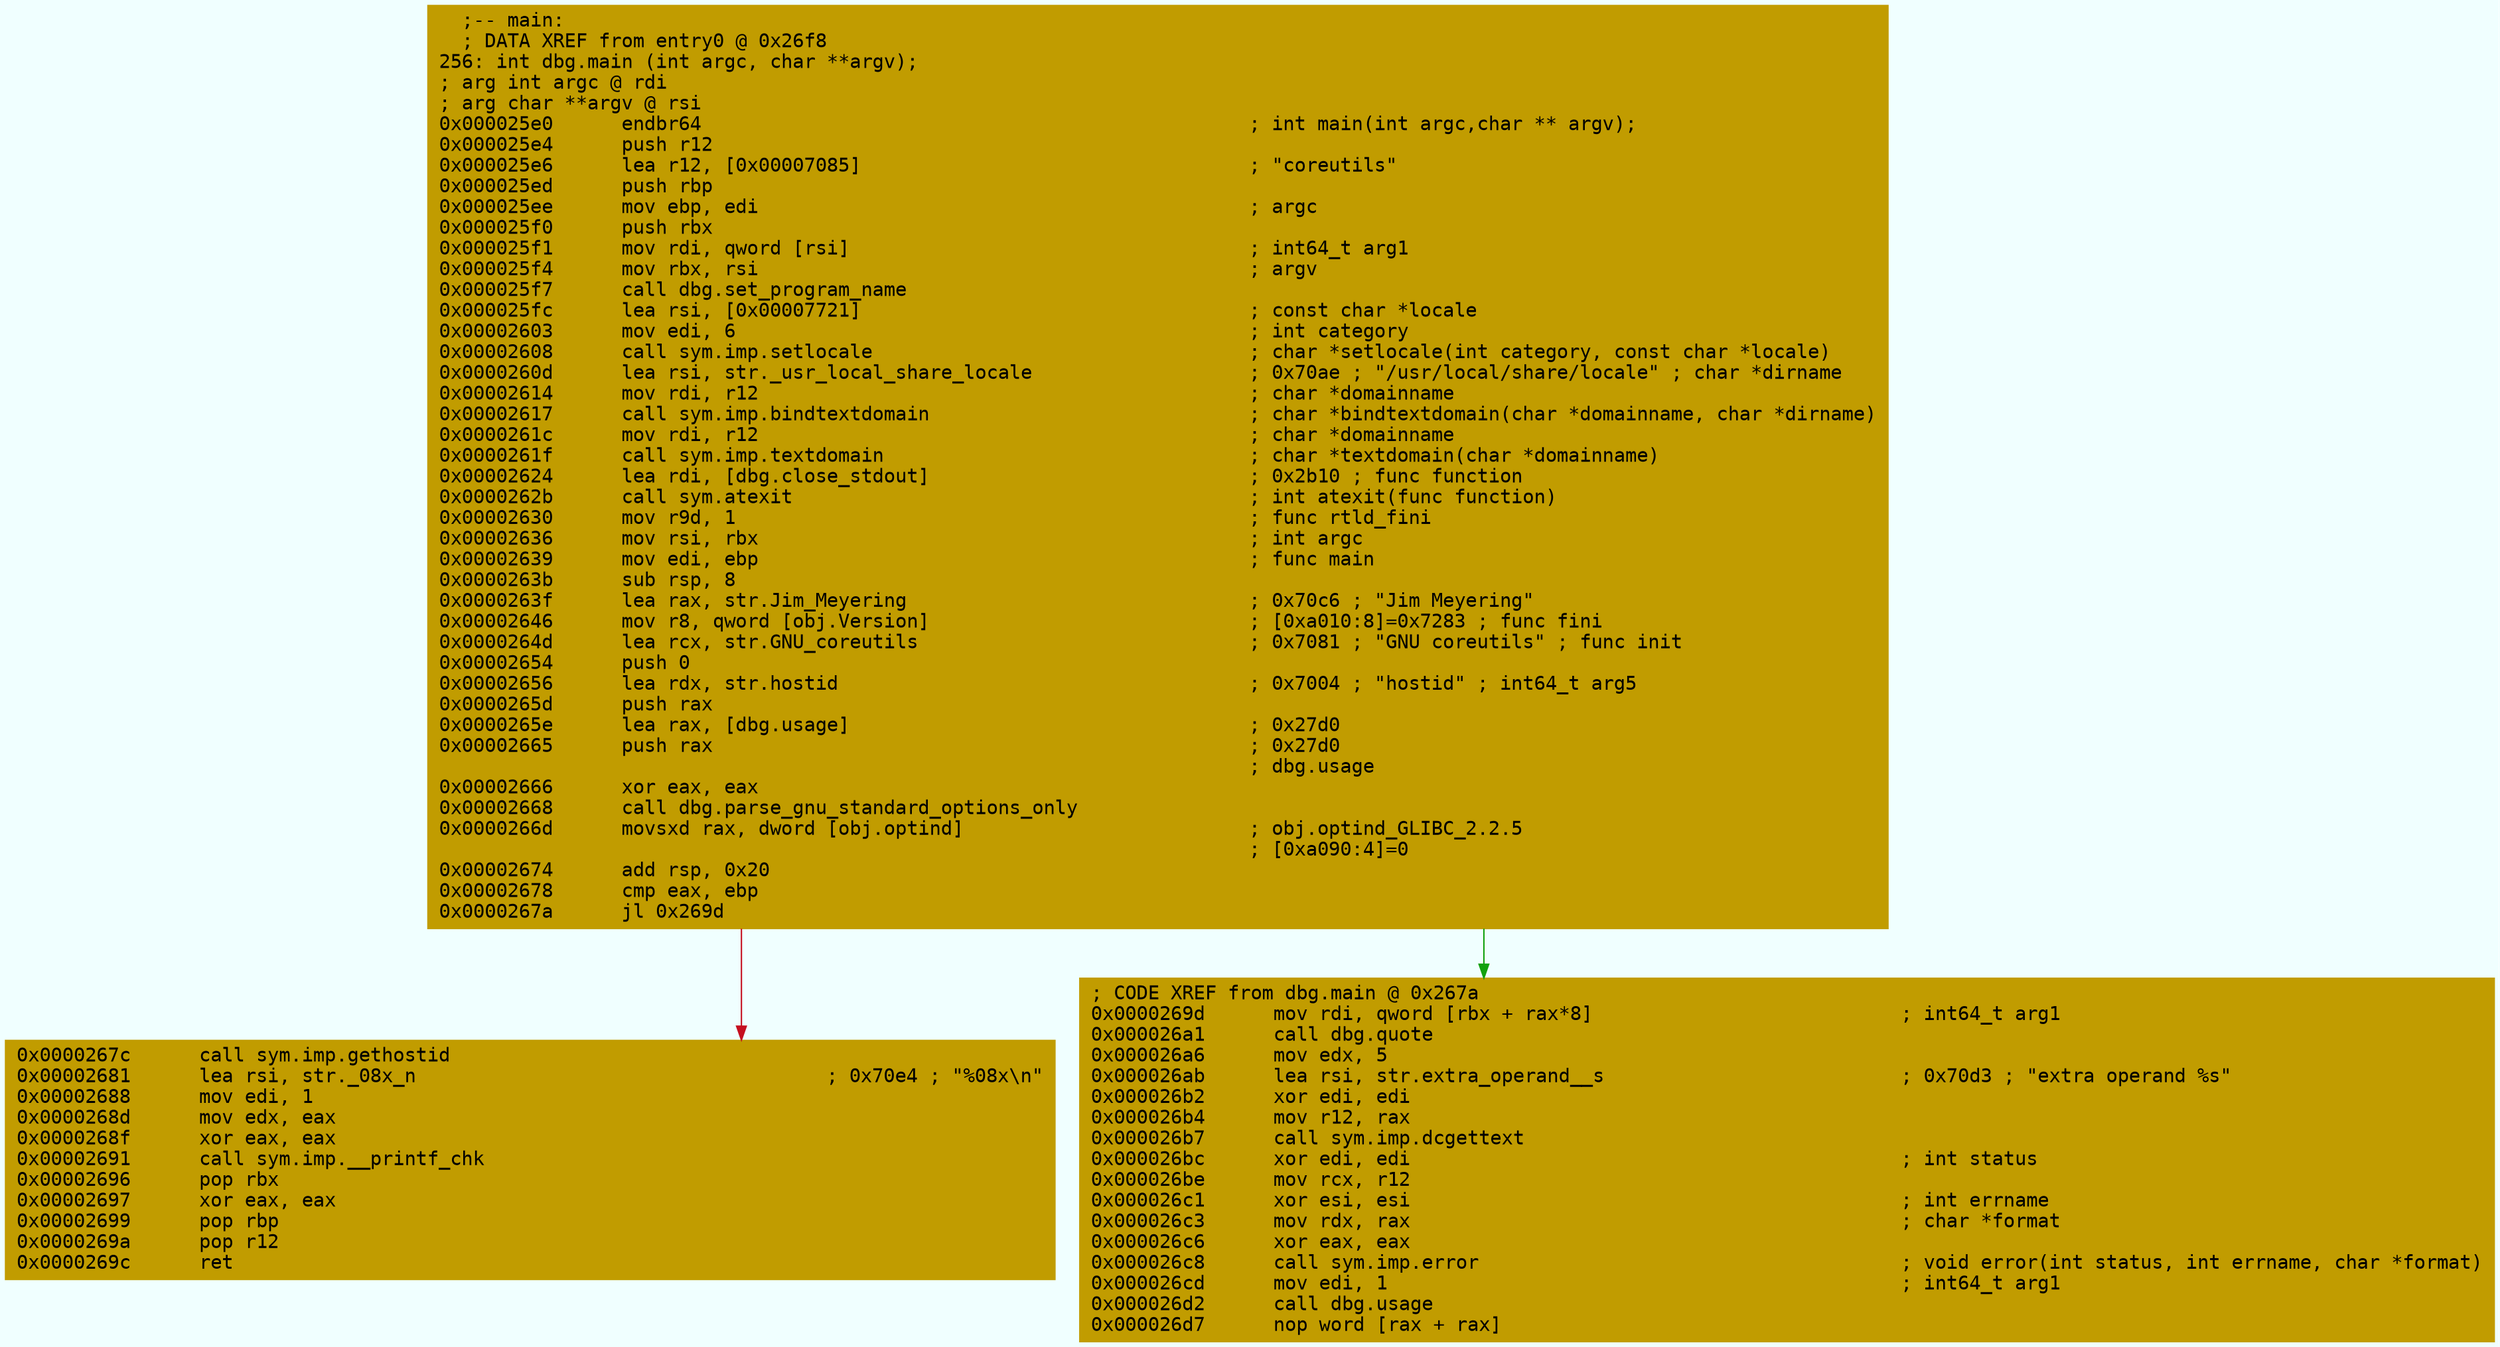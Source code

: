 digraph code {
	graph [bgcolor=azure fontsize=8 fontname="Courier" splines="ortho"];
	node [fillcolor=gray style=filled shape=box];
	edge [arrowhead="normal"];
	"0x000025e0" [URL="dbg.main/0x000025e0", fillcolor="#c19c00",color="#c19c00", fontname="Courier",label="  ;-- main:\l  ; DATA XREF from entry0 @ 0x26f8\l256: int dbg.main (int argc, char **argv);\l; arg int argc @ rdi\l; arg char **argv @ rsi\l0x000025e0      endbr64                                                ; int main(int argc,char ** argv);\l0x000025e4      push r12\l0x000025e6      lea r12, [0x00007085]                                  ; \"coreutils\"\l0x000025ed      push rbp\l0x000025ee      mov ebp, edi                                           ; argc\l0x000025f0      push rbx\l0x000025f1      mov rdi, qword [rsi]                                   ; int64_t arg1\l0x000025f4      mov rbx, rsi                                           ; argv\l0x000025f7      call dbg.set_program_name\l0x000025fc      lea rsi, [0x00007721]                                  ; const char *locale\l0x00002603      mov edi, 6                                             ; int category\l0x00002608      call sym.imp.setlocale                                 ; char *setlocale(int category, const char *locale)\l0x0000260d      lea rsi, str._usr_local_share_locale                   ; 0x70ae ; \"/usr/local/share/locale\" ; char *dirname\l0x00002614      mov rdi, r12                                           ; char *domainname\l0x00002617      call sym.imp.bindtextdomain                            ; char *bindtextdomain(char *domainname, char *dirname)\l0x0000261c      mov rdi, r12                                           ; char *domainname\l0x0000261f      call sym.imp.textdomain                                ; char *textdomain(char *domainname)\l0x00002624      lea rdi, [dbg.close_stdout]                            ; 0x2b10 ; func function\l0x0000262b      call sym.atexit                                        ; int atexit(func function)\l0x00002630      mov r9d, 1                                             ; func rtld_fini\l0x00002636      mov rsi, rbx                                           ; int argc\l0x00002639      mov edi, ebp                                           ; func main\l0x0000263b      sub rsp, 8\l0x0000263f      lea rax, str.Jim_Meyering                              ; 0x70c6 ; \"Jim Meyering\"\l0x00002646      mov r8, qword [obj.Version]                            ; [0xa010:8]=0x7283 ; func fini\l0x0000264d      lea rcx, str.GNU_coreutils                             ; 0x7081 ; \"GNU coreutils\" ; func init\l0x00002654      push 0\l0x00002656      lea rdx, str.hostid                                    ; 0x7004 ; \"hostid\" ; int64_t arg5\l0x0000265d      push rax\l0x0000265e      lea rax, [dbg.usage]                                   ; 0x27d0\l0x00002665      push rax                                               ; 0x27d0\l                                                                       ; dbg.usage\l0x00002666      xor eax, eax\l0x00002668      call dbg.parse_gnu_standard_options_only\l0x0000266d      movsxd rax, dword [obj.optind]                         ; obj.optind_GLIBC_2.2.5\l                                                                       ; [0xa090:4]=0\l0x00002674      add rsp, 0x20\l0x00002678      cmp eax, ebp\l0x0000267a      jl 0x269d\l"]
	"0x0000267c" [URL="dbg.main/0x0000267c", fillcolor="#c19c00",color="#c19c00", fontname="Courier",label="0x0000267c      call sym.imp.gethostid\l0x00002681      lea rsi, str._08x_n                                    ; 0x70e4 ; \"%08x\\n\"\l0x00002688      mov edi, 1\l0x0000268d      mov edx, eax\l0x0000268f      xor eax, eax\l0x00002691      call sym.imp.__printf_chk\l0x00002696      pop rbx\l0x00002697      xor eax, eax\l0x00002699      pop rbp\l0x0000269a      pop r12\l0x0000269c      ret\l"]
	"0x0000269d" [URL="dbg.main/0x0000269d", fillcolor="#c19c00",color="#c19c00", fontname="Courier",label="; CODE XREF from dbg.main @ 0x267a\l0x0000269d      mov rdi, qword [rbx + rax*8]                           ; int64_t arg1\l0x000026a1      call dbg.quote\l0x000026a6      mov edx, 5\l0x000026ab      lea rsi, str.extra_operand__s                          ; 0x70d3 ; \"extra operand %s\"\l0x000026b2      xor edi, edi\l0x000026b4      mov r12, rax\l0x000026b7      call sym.imp.dcgettext\l0x000026bc      xor edi, edi                                           ; int status\l0x000026be      mov rcx, r12\l0x000026c1      xor esi, esi                                           ; int errname\l0x000026c3      mov rdx, rax                                           ; char *format\l0x000026c6      xor eax, eax\l0x000026c8      call sym.imp.error                                     ; void error(int status, int errname, char *format)\l0x000026cd      mov edi, 1                                             ; int64_t arg1\l0x000026d2      call dbg.usage\l0x000026d7      nop word [rax + rax]\l"]
        "0x000025e0" -> "0x0000269d" [color="#13a10e"];
        "0x000025e0" -> "0x0000267c" [color="#c50f1f"];
}
